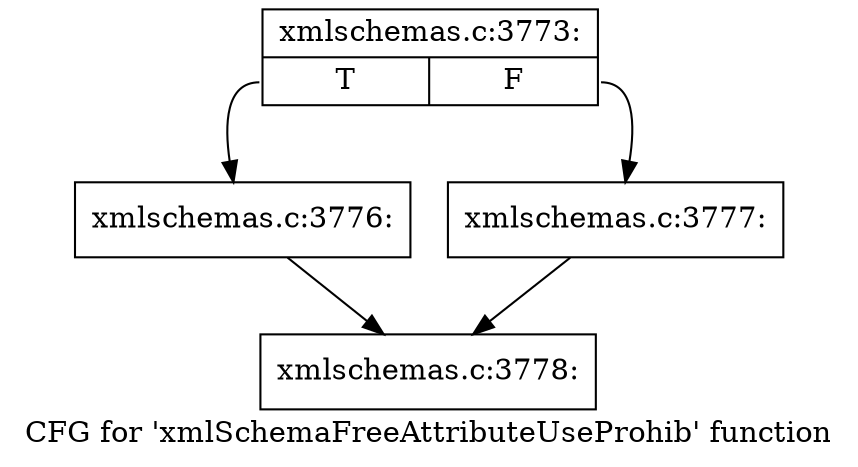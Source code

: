 digraph "CFG for 'xmlSchemaFreeAttributeUseProhib' function" {
	label="CFG for 'xmlSchemaFreeAttributeUseProhib' function";

	Node0x4b29650 [shape=record,label="{xmlschemas.c:3773:|{<s0>T|<s1>F}}"];
	Node0x4b29650:s0 -> Node0x4b2ae60;
	Node0x4b29650:s1 -> Node0x4b2aeb0;
	Node0x4b2ae60 [shape=record,label="{xmlschemas.c:3776:}"];
	Node0x4b2ae60 -> Node0x4b2af20;
	Node0x4b2aeb0 [shape=record,label="{xmlschemas.c:3777:}"];
	Node0x4b2aeb0 -> Node0x4b2af20;
	Node0x4b2af20 [shape=record,label="{xmlschemas.c:3778:}"];
}
